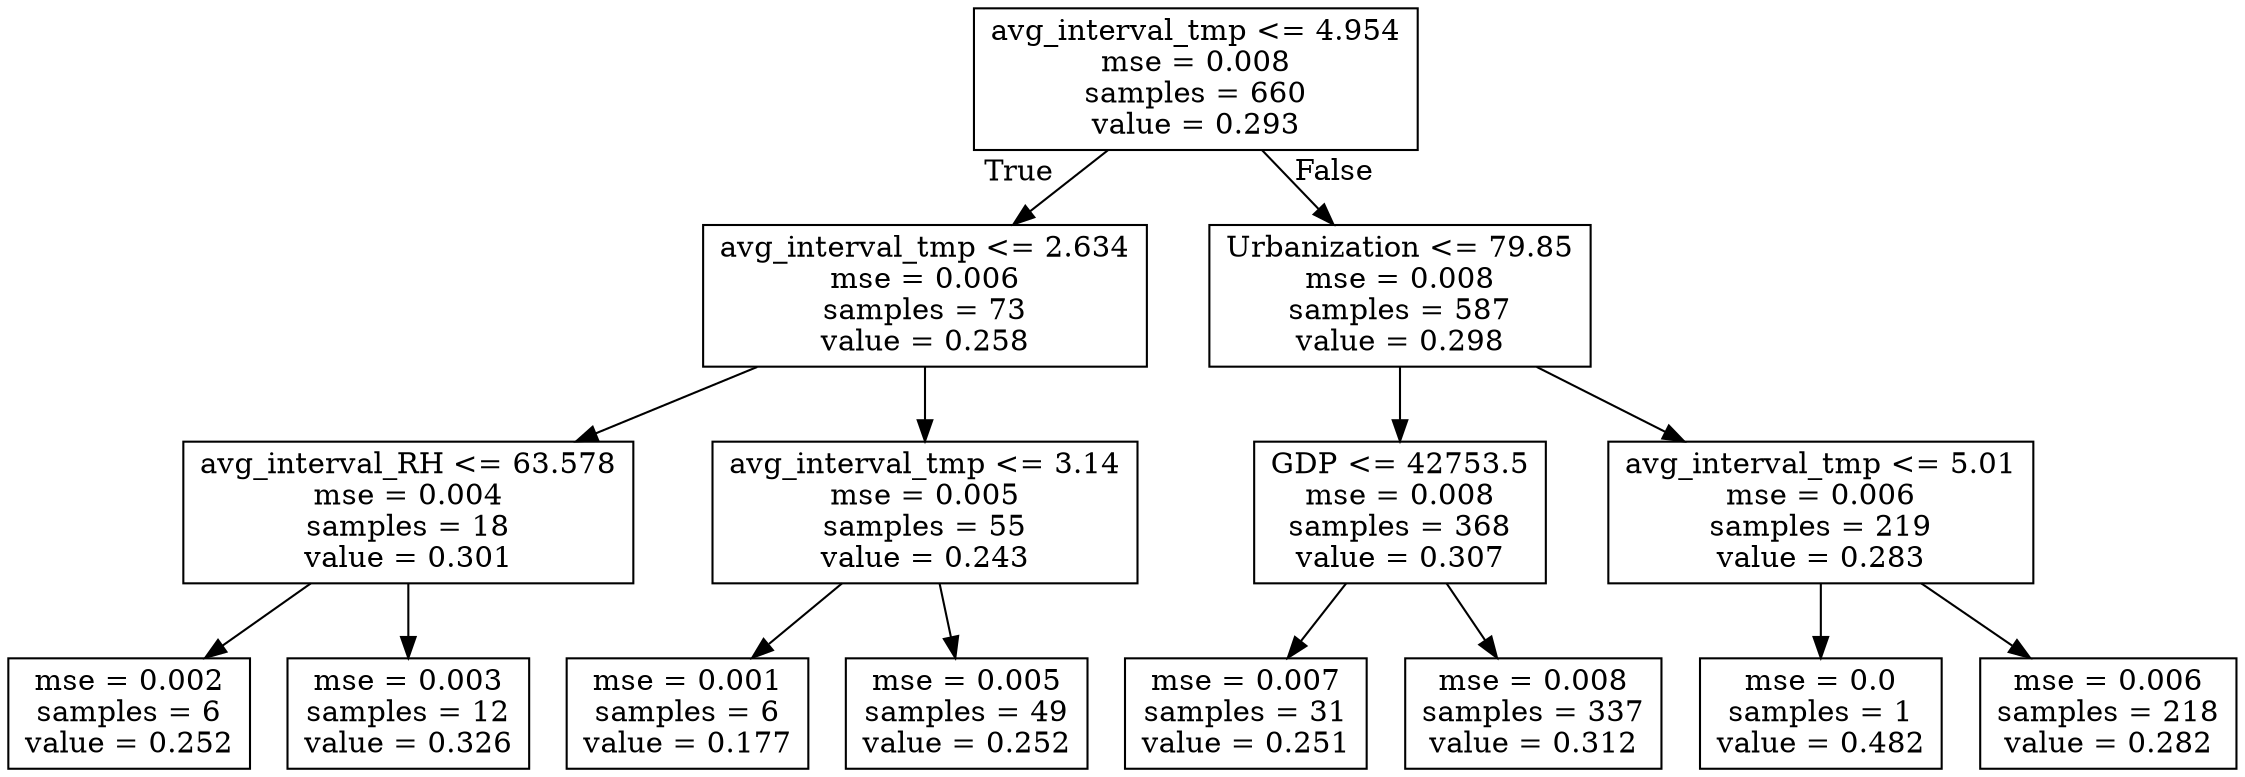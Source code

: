 digraph Tree {
node [shape=box] ;
0 [label="avg_interval_tmp <= 4.954\nmse = 0.008\nsamples = 660\nvalue = 0.293"] ;
1 [label="avg_interval_tmp <= 2.634\nmse = 0.006\nsamples = 73\nvalue = 0.258"] ;
0 -> 1 [labeldistance=2.5, labelangle=45, headlabel="True"] ;
2 [label="avg_interval_RH <= 63.578\nmse = 0.004\nsamples = 18\nvalue = 0.301"] ;
1 -> 2 ;
3 [label="mse = 0.002\nsamples = 6\nvalue = 0.252"] ;
2 -> 3 ;
4 [label="mse = 0.003\nsamples = 12\nvalue = 0.326"] ;
2 -> 4 ;
5 [label="avg_interval_tmp <= 3.14\nmse = 0.005\nsamples = 55\nvalue = 0.243"] ;
1 -> 5 ;
6 [label="mse = 0.001\nsamples = 6\nvalue = 0.177"] ;
5 -> 6 ;
7 [label="mse = 0.005\nsamples = 49\nvalue = 0.252"] ;
5 -> 7 ;
8 [label="Urbanization <= 79.85\nmse = 0.008\nsamples = 587\nvalue = 0.298"] ;
0 -> 8 [labeldistance=2.5, labelangle=-45, headlabel="False"] ;
9 [label="GDP <= 42753.5\nmse = 0.008\nsamples = 368\nvalue = 0.307"] ;
8 -> 9 ;
10 [label="mse = 0.007\nsamples = 31\nvalue = 0.251"] ;
9 -> 10 ;
11 [label="mse = 0.008\nsamples = 337\nvalue = 0.312"] ;
9 -> 11 ;
12 [label="avg_interval_tmp <= 5.01\nmse = 0.006\nsamples = 219\nvalue = 0.283"] ;
8 -> 12 ;
13 [label="mse = 0.0\nsamples = 1\nvalue = 0.482"] ;
12 -> 13 ;
14 [label="mse = 0.006\nsamples = 218\nvalue = 0.282"] ;
12 -> 14 ;
}